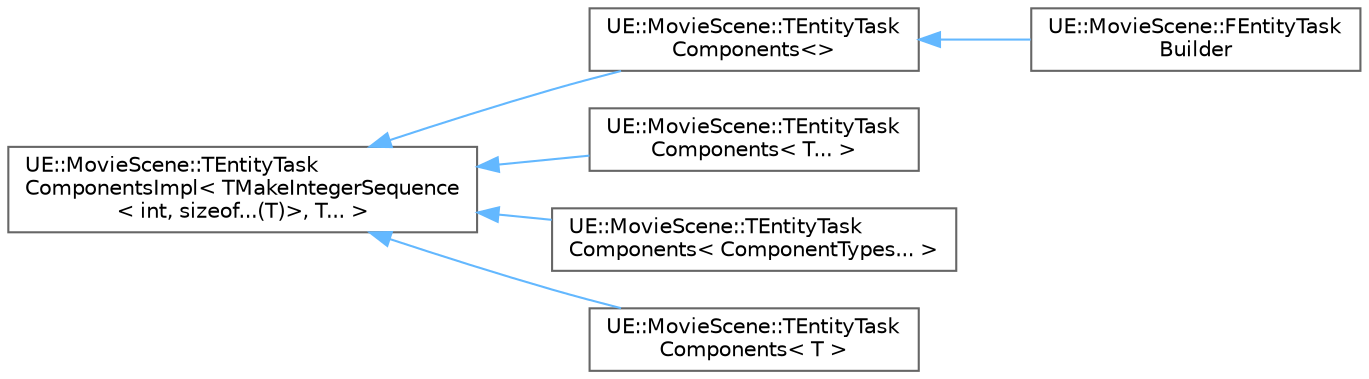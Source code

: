 digraph "Graphical Class Hierarchy"
{
 // INTERACTIVE_SVG=YES
 // LATEX_PDF_SIZE
  bgcolor="transparent";
  edge [fontname=Helvetica,fontsize=10,labelfontname=Helvetica,labelfontsize=10];
  node [fontname=Helvetica,fontsize=10,shape=box,height=0.2,width=0.4];
  rankdir="LR";
  Node0 [id="Node000000",label="UE::MovieScene::TEntityTask\lComponentsImpl\< TMakeIntegerSequence\l\< int, sizeof...(T)\>, T... \>",height=0.2,width=0.4,color="grey40", fillcolor="white", style="filled",URL="$db/d01/structUE_1_1MovieScene_1_1TEntityTaskComponentsImpl.html",tooltip=" "];
  Node0 -> Node1 [id="edge9642_Node000000_Node000001",dir="back",color="steelblue1",style="solid",tooltip=" "];
  Node1 [id="Node000001",label="UE::MovieScene::TEntityTask\lComponents\<\>",height=0.2,width=0.4,color="grey40", fillcolor="white", style="filled",URL="$d2/d13/structUE_1_1MovieScene_1_1TEntityTaskComponents.html",tooltip=" "];
  Node1 -> Node2 [id="edge9643_Node000001_Node000002",dir="back",color="steelblue1",style="solid",tooltip=" "];
  Node2 [id="Node000002",label="UE::MovieScene::FEntityTask\lBuilder",height=0.2,width=0.4,color="grey40", fillcolor="white", style="filled",URL="$d8/d98/structUE_1_1MovieScene_1_1FEntityTaskBuilder.html",tooltip="Main entry point utility for create tasks that run over component data."];
  Node0 -> Node3 [id="edge9644_Node000000_Node000003",dir="back",color="steelblue1",style="solid",tooltip=" "];
  Node3 [id="Node000003",label="UE::MovieScene::TEntityTask\lComponents\< T... \>",height=0.2,width=0.4,color="grey40", fillcolor="white", style="filled",URL="$d2/d13/structUE_1_1MovieScene_1_1TEntityTaskComponents.html",tooltip=" "];
  Node0 -> Node4 [id="edge9645_Node000000_Node000004",dir="back",color="steelblue1",style="solid",tooltip=" "];
  Node4 [id="Node000004",label="UE::MovieScene::TEntityTask\lComponents\< ComponentTypes... \>",height=0.2,width=0.4,color="grey40", fillcolor="white", style="filled",URL="$d2/d13/structUE_1_1MovieScene_1_1TEntityTaskComponents.html",tooltip=" "];
  Node0 -> Node5 [id="edge9646_Node000000_Node000005",dir="back",color="steelblue1",style="solid",tooltip=" "];
  Node5 [id="Node000005",label="UE::MovieScene::TEntityTask\lComponents\< T \>",height=0.2,width=0.4,color="grey40", fillcolor="white", style="filled",URL="$d2/d13/structUE_1_1MovieScene_1_1TEntityTaskComponents.html",tooltip="Defines the accessors for each desired component of an entity task."];
}
